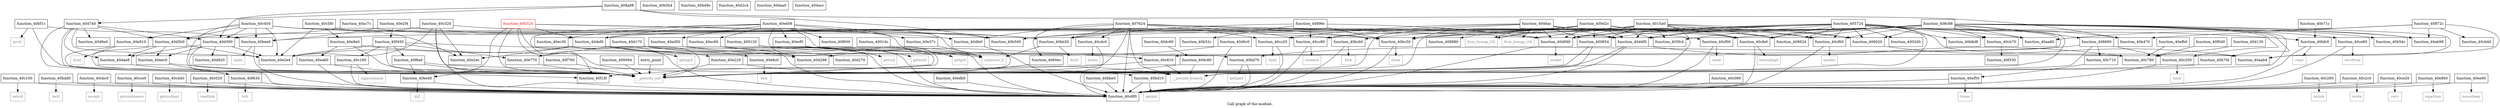 digraph "Call graph of the module." {
  label="Call graph of the module.";
  node [shape=record];

  Node_function_4060ec [label="{function_4060ec}"];
  Node_function_408680 [label="{function_408680}"];
  Node_function_40872c [label="{function_40872c}"];
  Node_function_408880 [label="{function_408880}"];
  Node_function_40896c [label="{function_40896c}"];
  Node_function_40c100 [label="{function_40c100}"];
  Node_function_408a88 [label="{function_408a88}"];
  Node_function_408c88 [label="{function_408c88}"];
  Node_function_40aa80 [label="{function_40aa80}"];
  Node_function_40aab4 [label="{function_40aab4}"];
  Node_function_40bdd0 [label="{function_40bdd0}"];
  Node_function_40b54c [label="{function_40b54c}"];
  Node_function_40be40 [label="{function_40be40}"];
  Node_function_40b8d8 [label="{function_40b8d8}"];
  Node_function_40ab98 [label="{function_40ab98}"];
  Node_function_40b470 [label="{function_40b470}"];
  Node_function_40bb50 [label="{function_40bb50}"];
  Node_function_40b5b4 [label="{function_40b5b4}"];
  Node_function_40bea0 [label="{function_40bea0}"];
  Node_function_40bbe0 [label="{function_40bbe0}"];
  Node_function_40b71c [label="{function_40b71c}"];
  Node_function_40b49c [label="{function_40b49c}"];
  Node_function_40bc50 [label="{function_40bc50}"];
  Node_function_40bf1c [label="{function_40bf1c}"];
  Node_function_40b7f4 [label="{function_40b7f4}"];
  Node_function_40bcb0 [label="{function_40bcb0}"];
  Node_function_40bfc0 [label="{function_40bfc0}"];
  Node_function_40ac7c [label="{function_40ac7c}"];
  Node_function_40bd10 [label="{function_40bd10}"];
  Node_function_40b500 [label="{function_40b500}"];
  Node_function_40bd70 [label="{function_40bd70}"];
  Node_function_40cb70 [label="{function_40cb70}"];
  Node_function_40cbc0 [label="{function_40cbc0}"];
  Node_function_40cc20 [label="{function_40cc20}"];
  Node_function_40cc80 [label="{function_40cc80}"];
  Node_function_40cce0 [label="{function_40cce0}"];
  Node_function_40cd40 [label="{function_40cd40}"];
  Node_function_40cdc0 [label="{function_40cdc0}"];
  Node_function_40c020 [label="{function_40c020}"];
  Node_function_40b52c [label="{function_40b52c}"];
  Node_function_40c080 [label="{function_40c080}"];
  Node_function_407624 [label="{function_407624}"];
  Node_function_40c6f0 [label="{function_40c6f0}"];
  Node_function_40c710 [label="{function_40c710}"];
  Node_function_40c780 [label="{function_40c780}"];
  Node_function_40c810 [label="{function_40c810}"];
  Node_function_40cb40 [label="{function_40cb40}"];
  Node_function_40c160 [label="{function_40c160}"];
  Node_function_40c200 [label="{function_40c200}"];
  Node_function_40c260 [label="{function_40c260}"];
  Node_function_40c2c0 [label="{function_40c2c0}"];
  Node_function_40c320 [label="{function_40c320}"];
  Node_function_40c450 [label="{function_40c450}"];
  Node_function_40c5f0 [label="{function_40c5f0}"];
  Node_recvfrom [color="gray50", fontcolor="gray50", label="{recvfrom}"];
  Node_send [color="gray50", fontcolor="gray50", label="{send}"];
  Node_sendto [color="gray50", fontcolor="gray50", label="{sendto}"];
  Node_setsockopt [color="gray50", fontcolor="gray50", label="{setsockopt}"];
  Node_socket [color="gray50", fontcolor="gray50", label="{socket}"];
  Node_sigaction [color="gray50", fontcolor="gray50", label="{sigaction}"];
  Node_exit [color="gray50", fontcolor="gray50", label="{exit}"];
  Node_fstat [color="gray50", fontcolor="gray50", label="{fstat}"];
  Node_getegid [color="gray50", fontcolor="gray50", label="{getegid}"];
  Node_geteuid [color="gray50", fontcolor="gray50", label="{geteuid}"];
  Node_getgid [color="gray50", fontcolor="gray50", label="{getgid}"];
  Node_getuid [color="gray50", fontcolor="gray50", label="{getuid}"];
  Node_nanosleep [color="gray50", fontcolor="gray50", label="{nanosleep}"];
  Node_times [color="gray50", fontcolor="gray50", label="{times}"];
  Node_brk [color="gray50", fontcolor="gray50", label="{brk}"];
  Node_llvm_bswap_i32 [color="gray50", fontcolor="gray50", label="{llvm_bswap_i32}"];
  Node_llvm_bswap_i16 [color="gray50", fontcolor="gray50", label="{llvm_bswap_i16}"];
  Node_function_40ce20 [label="{function_40ce20}"];
  Node_function_40ce80 [label="{function_40ce80}"];
  Node_function_40cf00 [label="{function_40cf00}"];
  Node_function_40cf60 [label="{function_40cf60}"];
  Node_function_40cfe0 [label="{function_40cfe0}"];
  Node_function_40d060 [label="{function_40d060}"];
  Node_function_40d0c0 [label="{function_40d0c0}"];
  Node_function_40d130 [label="{function_40d130}"];
  Node_function_40d170 [label="{function_40d170}"];
  Node_function_40d270 [label="{function_40d270}"];
  Node_function_40d298 [label="{function_40d298}"];
  Node_function_40d2c4 [label="{function_40d2c4}"];
  Node_function_40d300 [label="{function_40d300}"];
  Node_function_40d4f0 [label="{function_40d4f0}"];
  Node_function_40d5b0 [label="{function_40d5b0}"];
  Node_function_40d740 [label="{function_40d740}"];
  Node_function_40d920 [label="{function_40d920}"];
  Node_function_40d9e0 [label="{function_40d9e0}"];
  Node_function_40daa0 [label="{function_40daa0}"];
  Node_function_40dacc [label="{function_40dacc}"];
  Node_function_40dae8 [label="{function_40dae8}"];
  Node_function_40dc60 [label="{function_40dc60}"];
  Node_function_40dc80 [label="{function_40dc80}"];
  Node_function_40def0 [label="{function_40def0}"];
  Node_function_40dfe0 [label="{function_40dfe0}"];
  Node_function_40e220 [label="{function_40e220}"];
  Node_function_40e2e4 [label="{function_40e2e4}"];
  Node_function_40e2ec [label="{function_40e2ec}"];
  Node_function_40e2f4 [label="{function_40e2f4}"];
  Node_function_40e37c [label="{function_40e37c}"];
  Node_function_40e408 [label="{function_40e408}"];
  Node_function_40e770 [label="{function_40e770}"];
  Node_function_40e860 [label="{function_40e860}"];
  Node_function_40e8c0 [label="{function_40e8c0}"];
  Node_function_40e910 [label="{function_40e910}"];
  Node_function_40e9a0 [label="{function_40e9a0}"];
  Node_function_40ea60 [label="{function_40ea60}"];
  Node_function_40ec30 [label="{function_40ec30}"];
  Node_function_40ec90 [label="{function_40ec90}"];
  Node_function_40ecf0 [label="{function_40ecf0}"];
  Node_function_40ed50 [label="{function_40ed50}"];
  Node_function_40edb0 [label="{function_40edb0}"];
  Node_function_40ee60 [label="{function_40ee60}"];
  Node_function_40eec0 [label="{function_40eec0}"];
  Node_function_40ef50 [label="{function_40ef50}"];
  Node_function_40efb0 [label="{function_40efb0}"];
  Node_function_40f0d0 [label="{function_40f0d0}"];
  Node_function_40f1f0 [label="{function_40f1f0}"];
  Node_function_40f330 [label="{function_40f330}"];
  Node_function_40f450 [label="{function_40f450}"];
  Node_function_40f600 [label="{function_40f600}"];
  Node_function_40f630 [label="{function_40f630}"];
  Node_function_40f6a0 [label="{function_40f6a0}"];
  Node_function_40f760 [label="{function_40f760}"];
  Node_unknown_0 [color="gray50", fontcolor="gray50", label="{unknown_0}"];
  Node_getppid [color="gray50", fontcolor="gray50", label="{getppid}"];
  Node_fcntl [color="gray50", fontcolor="gray50", label="{fcntl}"];
  Node_close [color="gray50", fontcolor="gray50", label="{close}"];
  Node_fork [color="gray50", fontcolor="gray50", label="{fork}"];
  Node_getpid [color="gray50", fontcolor="gray50", label="{getpid}"];
  Node_ioctl [color="gray50", fontcolor="gray50", label="{ioctl}"];
  Node_kill [color="gray50", fontcolor="gray50", label="{kill}"];
  Node_open [color="gray50", fontcolor="gray50", label="{open}"];
  Node_prctl [color="gray50", fontcolor="gray50", label="{prctl}"];
  Node_read [color="gray50", fontcolor="gray50", label="{read}"];
  Node_readlink [color="gray50", fontcolor="gray50", label="{readlink}"];
  Node_setsid [color="gray50", fontcolor="gray50", label="{setsid}"];
  Node_sigprocmask [color="gray50", fontcolor="gray50", label="{sigprocmask}"];
  Node_time [color="gray50", fontcolor="gray50", label="{time}"];
  Node_unlink [color="gray50", fontcolor="gray50", label="{unlink}"];
  Node_write [color="gray50", fontcolor="gray50", label="{write}"];
  Node_accept [color="gray50", fontcolor="gray50", label="{accept}"];
  Node_bind [color="gray50", fontcolor="gray50", label="{bind}"];
  Node_connect [color="gray50", fontcolor="gray50", label="{connect}"];
  Node_getsockname [color="gray50", fontcolor="gray50", label="{getsockname}"];
  Node_getsockopt [color="gray50", fontcolor="gray50", label="{getsockopt}"];
  Node_listen [color="gray50", fontcolor="gray50", label="{listen}"];
  Node_recv [color="gray50", fontcolor="gray50", label="{recv}"];
  Node___pseudo_call [color="gray50", fontcolor="gray50", label="{__pseudo_call}"];
  Node___pseudo_branch [color="gray50", fontcolor="gray50", label="{__pseudo_branch}"];
  Node_function_400094 [label="{function_400094}"];
  Node_function_400120 [label="{function_400120}"];
  Node_function_4001dc [label="{function_4001dc}"];
  Node_entry_point [label="{entry_point}"];
  Node_function_4002d0 [label="{function_4002d0}"];
  Node_function_400324 [color="red", fontcolor="red", label="{function_400324}"];
  Node_function_400854 [label="{function_400854}"];
  Node_function_408624 [label="{function_408624}"];
  Node_function_400d2c [label="{function_400d2c}"];
  Node_function_4015a0 [label="{function_4015a0}"];
  Node_function_4046ac [label="{function_4046ac}"];
  Node_function_405724 [label="{function_405724}"];
  Node_function_405fc4 [label="{function_405fc4}"];
  Node_function_406020 [label="{function_406020}"];
  Node_function_4060ec -> Node___pseudo_call;
  Node_function_408680 -> Node_function_40bd10;
  Node_function_408680 -> Node_function_40bd70;
  Node_function_408680 -> Node_function_40c710;
  Node_function_408680 -> Node_function_40c200;
  Node_function_40872c -> Node_function_40aa80;
  Node_function_40872c -> Node_function_40aab4;
  Node_function_40872c -> Node_function_40ab98;
  Node_function_40872c -> Node_function_40b470;
  Node_function_40872c -> Node_function_40cb40;
  Node_function_40896c -> Node_function_40bb50;
  Node_function_40896c -> Node_function_40bc50;
  Node_function_40896c -> Node_function_40cc80;
  Node_function_40896c -> Node_function_40b52c;
  Node_function_40896c -> Node_function_40d060;
  Node_function_40c100 -> Node_function_40c6f0;
  Node_function_40c100 -> Node_setsid;
  Node_function_408a88 -> Node_function_40b470;
  Node_function_408a88 -> Node_function_40b500;
  Node_function_408a88 -> Node_function_40d300;
  Node_function_408a88 -> Node_function_40d740;
  Node_function_408c88 -> Node_function_408680;
  Node_function_408c88 -> Node_function_40aa80;
  Node_function_408c88 -> Node_function_40aab4;
  Node_function_408c88 -> Node_function_40b54c;
  Node_function_408c88 -> Node_function_40ab98;
  Node_function_408c88 -> Node_function_40bb50;
  Node_function_408c88 -> Node_function_40bc50;
  Node_function_408c88 -> Node_function_40b7f4;
  Node_function_408c88 -> Node_function_40bcb0;
  Node_function_408c88 -> Node_function_40cb70;
  Node_function_408c88 -> Node_function_40cc80;
  Node_function_408c88 -> Node_function_40c810;
  Node_function_408c88 -> Node_function_40c200;
  Node_function_408c88 -> Node_function_40ce80;
  Node_function_408c88 -> Node_function_40cf00;
  Node_function_408c88 -> Node_function_40cf60;
  Node_function_408c88 -> Node_function_40cfe0;
  Node_function_408c88 -> Node_function_40d060;
  Node_function_408c88 -> Node_function_40d4f0;
  Node_function_408c88 -> Node_function_40def0;
  Node_function_408c88 -> Node___pseudo_call;
  Node_function_408c88 -> Node___pseudo_branch;
  Node_function_408c88 -> Node_function_408624;
  Node_function_408c88 -> Node_function_406020;
  Node_function_40bdd0 -> Node_function_40c6f0;
  Node_function_40bdd0 -> Node_ioctl;
  Node_function_40be40 -> Node_function_40c6f0;
  Node_function_40be40 -> Node_kill;
  Node_function_40bb50 -> Node_unknown_0;
  Node_function_40bb50 -> Node_fcntl;
  Node_function_40bea0 -> Node_function_40c6f0;
  Node_function_40bea0 -> Node_open;
  Node_function_40bbe0 -> Node_function_40c6f0;
  Node_function_40b71c -> Node_function_40bfc0;
  Node_function_40bc50 -> Node_function_40c6f0;
  Node_function_40bc50 -> Node_close;
  Node_function_40bf1c -> Node_function_40bea0;
  Node_function_40bf1c -> Node_prctl;
  Node_function_40bf1c -> Node___pseudo_call;
  Node_function_40b7f4 -> Node___pseudo_call;
  Node_function_40bcb0 -> Node_function_40c6f0;
  Node_function_40bcb0 -> Node_fork;
  Node_function_40bfc0 -> Node_function_40c6f0;
  Node_function_40bfc0 -> Node_read;
  Node_function_40ac7c -> Node_function_40b500;
  Node_function_40ac7c -> Node_function_40d300;
  Node_function_40bd10 -> Node_function_40c6f0;
  Node_function_40bd10 -> Node_getpid;
  Node_function_40bd70 -> Node_function_40c6f0;
  Node_function_40bd70 -> Node_getppid;
  Node_function_40cb70 -> Node_function_40f330;
  Node_function_40cbc0 -> Node_function_40c6f0;
  Node_function_40cbc0 -> Node_accept;
  Node_function_40cc20 -> Node_function_40c6f0;
  Node_function_40cc20 -> Node_bind;
  Node_function_40cc80 -> Node_function_40c6f0;
  Node_function_40cc80 -> Node_connect;
  Node_function_40cce0 -> Node_function_40c6f0;
  Node_function_40cce0 -> Node_getsockname;
  Node_function_40cd40 -> Node_function_40c6f0;
  Node_function_40cd40 -> Node_getsockopt;
  Node_function_40cdc0 -> Node_function_40c6f0;
  Node_function_40cdc0 -> Node_listen;
  Node_function_40c020 -> Node_function_40c6f0;
  Node_function_40c020 -> Node_readlink;
  Node_function_40c080 -> Node_function_40c6f0;
  Node_function_407624 -> Node_function_4060ec;
  Node_function_407624 -> Node_function_40bb50;
  Node_function_407624 -> Node_function_40bc50;
  Node_function_407624 -> Node_function_40cc20;
  Node_function_407624 -> Node_function_40cc80;
  Node_function_407624 -> Node_function_40cdc0;
  Node_function_407624 -> Node_function_40c6f0;
  Node_function_407624 -> Node_function_40cfe0;
  Node_function_407624 -> Node_function_40d060;
  Node_function_407624 -> Node_function_40dfe0;
  Node_function_407624 -> Node___pseudo_call;
  Node_function_407624 -> Node___pseudo_branch;
  Node_function_40c710 -> Node_function_40ef50;
  Node_function_40c810 -> Node_function_40f1f0;
  Node_function_40c810 -> Node___pseudo_branch;
  Node_function_40c160 -> Node_function_40c6f0;
  Node_function_40c160 -> Node_sigprocmask;
  Node_function_40c200 -> Node_function_40c6f0;
  Node_function_40c200 -> Node_time;
  Node_function_40c260 -> Node_function_40c6f0;
  Node_function_40c260 -> Node_unlink;
  Node_function_40c2c0 -> Node_function_40c6f0;
  Node_function_40c2c0 -> Node_write;
  Node_function_40c320 -> Node_function_40bc50;
  Node_function_40c320 -> Node_function_40c6f0;
  Node_function_40c320 -> Node_function_40d5b0;
  Node_function_40c320 -> Node_function_40e2e4;
  Node_function_40c320 -> Node_function_40e2ec;
  Node_function_40c320 -> Node___pseudo_call;
  Node_function_40c450 -> Node_function_40bb50;
  Node_function_40c450 -> Node_function_40bea0;
  Node_function_40c450 -> Node_function_40bc50;
  Node_function_40c450 -> Node_function_40c6f0;
  Node_function_40c450 -> Node_function_40d300;
  Node_function_40c450 -> Node_function_40d4f0;
  Node_function_40c450 -> Node_function_40d5b0;
  Node_function_40c450 -> Node_function_40e2e4;
  Node_function_40c450 -> Node_function_40e910;
  Node_function_40c5f0 -> Node_function_40e2e4;
  Node_function_40c5f0 -> Node_function_40e2ec;
  Node_function_40c5f0 -> Node_function_40e9a0;
  Node_function_40ce20 -> Node_function_40c6f0;
  Node_function_40ce20 -> Node_recv;
  Node_function_40ce80 -> Node_function_40c6f0;
  Node_function_40ce80 -> Node_recvfrom;
  Node_function_40cf00 -> Node_function_40c6f0;
  Node_function_40cf00 -> Node_send;
  Node_function_40cf60 -> Node_function_40c6f0;
  Node_function_40cf60 -> Node_sendto;
  Node_function_40cfe0 -> Node_function_40c6f0;
  Node_function_40cfe0 -> Node_setsockopt;
  Node_function_40d060 -> Node_function_40c6f0;
  Node_function_40d060 -> Node_socket;
  Node_function_40d0c0 -> Node_function_40c6f0;
  Node_function_40d0c0 -> Node_function_40d298;
  Node_function_40d130 -> Node_function_40c780;
  Node_function_40d170 -> Node_function_40c6f0;
  Node_function_40d170 -> Node_function_40d270;
  Node_function_40d170 -> Node_function_40d298;
  Node_function_40d170 -> Node_function_40e770;
  Node_function_40d300 -> Node_function_40d920;
  Node_function_40d300 -> Node_function_40dae8;
  Node_function_40d300 -> Node_function_40e2e4;
  Node_function_40d300 -> Node_function_40eec0;
  Node_function_40d300 -> Node___pseudo_call;
  Node_function_40d4f0 -> Node_function_40c6f0;
  Node_function_40d4f0 -> Node_function_40c780;
  Node_function_40d4f0 -> Node___pseudo_call;
  Node_function_40d5b0 -> Node_function_40dae8;
  Node_function_40d5b0 -> Node_function_40e2e4;
  Node_function_40d5b0 -> Node_function_40eec0;
  Node_function_40d5b0 -> Node___pseudo_call;
  Node_function_40d740 -> Node_function_40d300;
  Node_function_40d740 -> Node_function_40d5b0;
  Node_function_40d740 -> Node_function_40d9e0;
  Node_function_40d740 -> Node_function_40dae8;
  Node_function_40d740 -> Node_function_40e2e4;
  Node_function_40d740 -> Node_function_40f1f0;
  Node_function_40d740 -> Node___pseudo_call;
  Node_function_40dae8 -> Node___pseudo_call;
  Node_function_40dc60 -> Node_function_40dc80;
  Node_function_40dc80 -> Node___pseudo_call;
  Node_function_40dc80 -> Node___pseudo_branch;
  Node_function_40def0 -> Node_function_40e220;
  Node_function_40def0 -> Node_function_40e2e4;
  Node_function_40def0 -> Node_function_40e2ec;
  Node_function_40def0 -> Node_function_40e8c0;
  Node_function_40def0 -> Node_unknown_0;
  Node_function_40def0 -> Node___pseudo_call;
  Node_function_40dfe0 -> Node___pseudo_call;
  Node_function_40e220 -> Node___pseudo_call;
  Node_function_40e220 -> Node___pseudo_branch;
  Node_function_40e2f4 -> Node_function_40bb50;
  Node_function_40e2f4 -> Node_function_40bea0;
  Node_function_40e2f4 -> Node_function_40f450;
  Node_function_40e37c -> Node_unknown_0;
  Node_function_40e408 -> Node_function_40c6f0;
  Node_function_40e408 -> Node_function_40c780;
  Node_function_40e408 -> Node_function_40def0;
  Node_function_40e408 -> Node_function_40e37c;
  Node_function_40e408 -> Node_function_40ec30;
  Node_function_40e408 -> Node_function_40ec90;
  Node_function_40e408 -> Node_function_40ecf0;
  Node_function_40e408 -> Node_function_40ed50;
  Node_function_40e408 -> Node_function_40f1f0;
  Node_function_40e408 -> Node_function_40f600;
  Node_function_40e408 -> Node_unknown_0;
  Node_function_40e408 -> Node___pseudo_call;
  Node_function_40e770 -> Node___pseudo_call;
  Node_function_40e860 -> Node_function_40c6f0;
  Node_function_40e860 -> Node_sigaction;
  Node_function_40e8c0 -> Node_exit;
  Node_function_40e910 -> Node_fstat;
  Node_function_40e910 -> Node___pseudo_call;
  Node_function_40e9a0 -> Node_function_40c810;
  Node_function_40e9a0 -> Node_function_40ea60;
  Node_function_40e9a0 -> Node___pseudo_call;
  Node_function_40ea60 -> Node_function_40c6f0;
  Node_function_40ea60 -> Node___pseudo_call;
  Node_function_40ec30 -> Node_function_40c6f0;
  Node_function_40ec30 -> Node_getegid;
  Node_function_40ec90 -> Node_function_40c6f0;
  Node_function_40ec90 -> Node_geteuid;
  Node_function_40ecf0 -> Node_function_40c6f0;
  Node_function_40ecf0 -> Node_getgid;
  Node_function_40ed50 -> Node_function_40c6f0;
  Node_function_40ed50 -> Node_getuid;
  Node_function_40edb0 -> Node_function_40c6f0;
  Node_function_40ee60 -> Node_function_40c6f0;
  Node_function_40ee60 -> Node_nanosleep;
  Node_function_40eec0 -> Node_function_40f630;
  Node_function_40eec0 -> Node___pseudo_call;
  Node_function_40ef50 -> Node_function_40c6f0;
  Node_function_40ef50 -> Node_times;
  Node_function_40efb0 -> Node_function_40c780;
  Node_function_40f0d0 -> Node_function_40c780;
  Node_function_40f450 -> Node_function_40c160;
  Node_function_40f450 -> Node_function_40d298;
  Node_function_40f450 -> Node_function_40e2e4;
  Node_function_40f450 -> Node_function_40e770;
  Node_function_40f450 -> Node_function_40f6a0;
  Node_function_40f450 -> Node___pseudo_call;
  Node_function_40f630 -> Node_function_40c6f0;
  Node_function_40f630 -> Node_brk;
  Node_function_40f6a0 -> Node_function_40be40;
  Node_function_40f6a0 -> Node_function_40bd10;
  Node_function_40f6a0 -> Node___pseudo_call;
  Node_function_40f760 -> Node___pseudo_call;
  Node_function_400094 -> Node___pseudo_call;
  Node_function_400120 -> Node_unknown_0;
  Node_function_400120 -> Node___pseudo_call;
  Node_function_4001dc -> Node_unknown_0;
  Node_entry_point -> Node___pseudo_call;
  Node_function_400324 -> Node_function_40be40;
  Node_function_400324 -> Node_function_40bcb0;
  Node_function_400324 -> Node_function_40bd70;
  Node_function_400324 -> Node_function_40def0;
  Node_function_400324 -> Node_function_40dfe0;
  Node_function_400324 -> Node___pseudo_call;
  Node_function_400324 -> Node___pseudo_branch;
  Node_function_400854 -> Node___pseudo_call;
  Node_function_400854 -> Node___pseudo_branch;
  Node_function_400d2c -> Node_function_408880;
  Node_function_400d2c -> Node_function_40bc50;
  Node_function_400d2c -> Node_function_40b500;
  Node_function_400d2c -> Node_llvm_bswap_i32;
  Node_function_400d2c -> Node_function_40cf60;
  Node_function_400d2c -> Node_function_40cfe0;
  Node_function_400d2c -> Node_function_40d060;
  Node_function_400d2c -> Node_function_40d4f0;
  Node_function_400d2c -> Node___pseudo_call;
  Node_function_400d2c -> Node_function_400854;
  Node_function_400d2c -> Node_function_408624;
  Node_function_400d2c -> Node_function_405fc4;
  Node_function_400d2c -> Node_function_406020;
  Node_function_4015a0 -> Node_function_40bc50;
  Node_function_4015a0 -> Node_llvm_bswap_i32;
  Node_function_4015a0 -> Node_llvm_bswap_i16;
  Node_function_4015a0 -> Node_function_40cf60;
  Node_function_4015a0 -> Node_function_40cfe0;
  Node_function_4015a0 -> Node_function_40d060;
  Node_function_4015a0 -> Node_function_40d4f0;
  Node_function_4015a0 -> Node___pseudo_call;
  Node_function_4015a0 -> Node_function_400854;
  Node_function_4015a0 -> Node_function_408624;
  Node_function_4015a0 -> Node_function_405fc4;
  Node_function_4015a0 -> Node_function_406020;
  Node_function_4046ac -> Node_function_40cc20;
  Node_function_4046ac -> Node_function_40cc80;
  Node_function_4046ac -> Node_llvm_bswap_i32;
  Node_function_4046ac -> Node_llvm_bswap_i16;
  Node_function_4046ac -> Node_function_40cf00;
  Node_function_4046ac -> Node_function_40d060;
  Node_function_4046ac -> Node_function_40d4f0;
  Node_function_4046ac -> Node___pseudo_call;
  Node_function_4046ac -> Node_function_400854;
  Node_function_4046ac -> Node_function_408624;
  Node_function_405724 -> Node_function_40aa80;
  Node_function_405724 -> Node_function_40aab4;
  Node_function_405724 -> Node_function_40b8d8;
  Node_function_405724 -> Node_function_40ab98;
  Node_function_405724 -> Node_function_40b470;
  Node_function_405724 -> Node_function_40bea0;
  Node_function_405724 -> Node_function_40bc50;
  Node_function_405724 -> Node_function_40bfc0;
  Node_function_405724 -> Node_function_40b500;
  Node_function_405724 -> Node_function_40cb70;
  Node_function_405724 -> Node_function_40cf60;
  Node_function_405724 -> Node_function_40cfe0;
  Node_function_405724 -> Node_function_40d060;
  Node_function_405724 -> Node_function_40d4f0;
  Node_function_405724 -> Node___pseudo_call;
  Node_function_405724 -> Node_function_4002d0;
  Node_function_405724 -> Node_function_400854;
  Node_function_405724 -> Node_function_408624;
  Node_function_405724 -> Node_function_405fc4;
  Node_function_405724 -> Node_function_406020;
  Node_function_406020 -> Node_function_40aab4;
}
